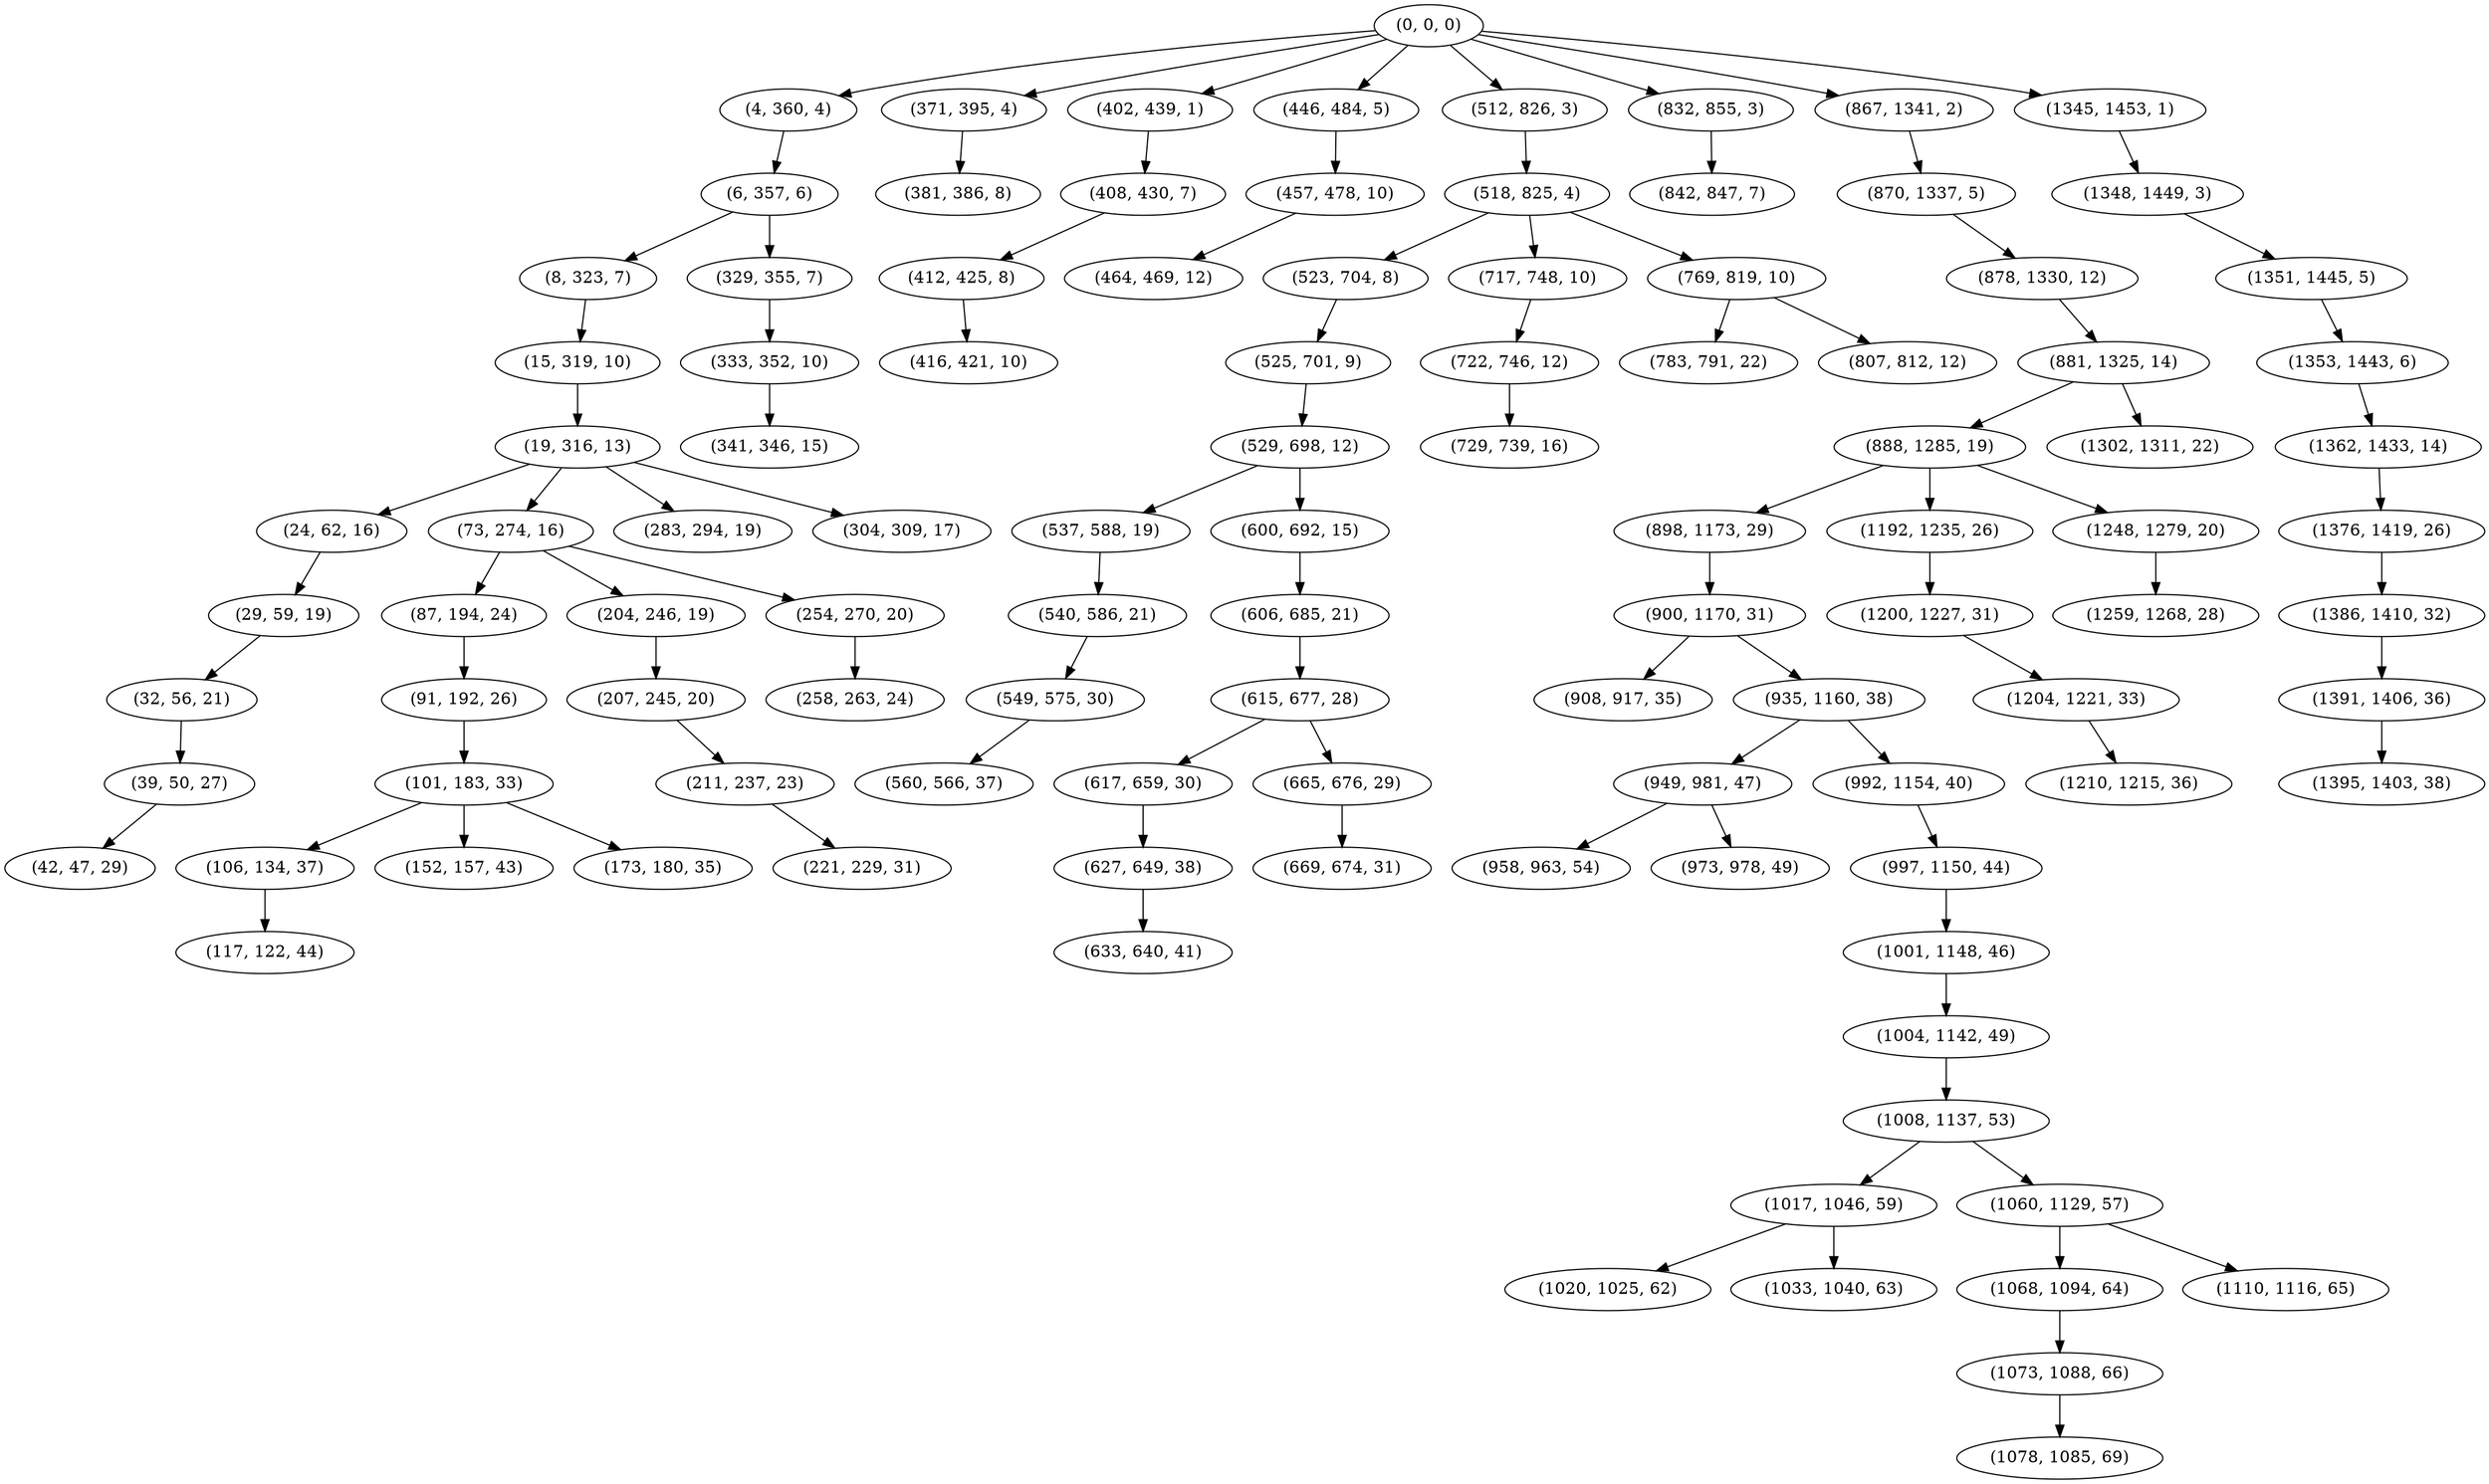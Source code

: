 digraph tree {
    "(0, 0, 0)";
    "(4, 360, 4)";
    "(6, 357, 6)";
    "(8, 323, 7)";
    "(15, 319, 10)";
    "(19, 316, 13)";
    "(24, 62, 16)";
    "(29, 59, 19)";
    "(32, 56, 21)";
    "(39, 50, 27)";
    "(42, 47, 29)";
    "(73, 274, 16)";
    "(87, 194, 24)";
    "(91, 192, 26)";
    "(101, 183, 33)";
    "(106, 134, 37)";
    "(117, 122, 44)";
    "(152, 157, 43)";
    "(173, 180, 35)";
    "(204, 246, 19)";
    "(207, 245, 20)";
    "(211, 237, 23)";
    "(221, 229, 31)";
    "(254, 270, 20)";
    "(258, 263, 24)";
    "(283, 294, 19)";
    "(304, 309, 17)";
    "(329, 355, 7)";
    "(333, 352, 10)";
    "(341, 346, 15)";
    "(371, 395, 4)";
    "(381, 386, 8)";
    "(402, 439, 1)";
    "(408, 430, 7)";
    "(412, 425, 8)";
    "(416, 421, 10)";
    "(446, 484, 5)";
    "(457, 478, 10)";
    "(464, 469, 12)";
    "(512, 826, 3)";
    "(518, 825, 4)";
    "(523, 704, 8)";
    "(525, 701, 9)";
    "(529, 698, 12)";
    "(537, 588, 19)";
    "(540, 586, 21)";
    "(549, 575, 30)";
    "(560, 566, 37)";
    "(600, 692, 15)";
    "(606, 685, 21)";
    "(615, 677, 28)";
    "(617, 659, 30)";
    "(627, 649, 38)";
    "(633, 640, 41)";
    "(665, 676, 29)";
    "(669, 674, 31)";
    "(717, 748, 10)";
    "(722, 746, 12)";
    "(729, 739, 16)";
    "(769, 819, 10)";
    "(783, 791, 22)";
    "(807, 812, 12)";
    "(832, 855, 3)";
    "(842, 847, 7)";
    "(867, 1341, 2)";
    "(870, 1337, 5)";
    "(878, 1330, 12)";
    "(881, 1325, 14)";
    "(888, 1285, 19)";
    "(898, 1173, 29)";
    "(900, 1170, 31)";
    "(908, 917, 35)";
    "(935, 1160, 38)";
    "(949, 981, 47)";
    "(958, 963, 54)";
    "(973, 978, 49)";
    "(992, 1154, 40)";
    "(997, 1150, 44)";
    "(1001, 1148, 46)";
    "(1004, 1142, 49)";
    "(1008, 1137, 53)";
    "(1017, 1046, 59)";
    "(1020, 1025, 62)";
    "(1033, 1040, 63)";
    "(1060, 1129, 57)";
    "(1068, 1094, 64)";
    "(1073, 1088, 66)";
    "(1078, 1085, 69)";
    "(1110, 1116, 65)";
    "(1192, 1235, 26)";
    "(1200, 1227, 31)";
    "(1204, 1221, 33)";
    "(1210, 1215, 36)";
    "(1248, 1279, 20)";
    "(1259, 1268, 28)";
    "(1302, 1311, 22)";
    "(1345, 1453, 1)";
    "(1348, 1449, 3)";
    "(1351, 1445, 5)";
    "(1353, 1443, 6)";
    "(1362, 1433, 14)";
    "(1376, 1419, 26)";
    "(1386, 1410, 32)";
    "(1391, 1406, 36)";
    "(1395, 1403, 38)";
    "(0, 0, 0)" -> "(4, 360, 4)";
    "(0, 0, 0)" -> "(371, 395, 4)";
    "(0, 0, 0)" -> "(402, 439, 1)";
    "(0, 0, 0)" -> "(446, 484, 5)";
    "(0, 0, 0)" -> "(512, 826, 3)";
    "(0, 0, 0)" -> "(832, 855, 3)";
    "(0, 0, 0)" -> "(867, 1341, 2)";
    "(0, 0, 0)" -> "(1345, 1453, 1)";
    "(4, 360, 4)" -> "(6, 357, 6)";
    "(6, 357, 6)" -> "(8, 323, 7)";
    "(6, 357, 6)" -> "(329, 355, 7)";
    "(8, 323, 7)" -> "(15, 319, 10)";
    "(15, 319, 10)" -> "(19, 316, 13)";
    "(19, 316, 13)" -> "(24, 62, 16)";
    "(19, 316, 13)" -> "(73, 274, 16)";
    "(19, 316, 13)" -> "(283, 294, 19)";
    "(19, 316, 13)" -> "(304, 309, 17)";
    "(24, 62, 16)" -> "(29, 59, 19)";
    "(29, 59, 19)" -> "(32, 56, 21)";
    "(32, 56, 21)" -> "(39, 50, 27)";
    "(39, 50, 27)" -> "(42, 47, 29)";
    "(73, 274, 16)" -> "(87, 194, 24)";
    "(73, 274, 16)" -> "(204, 246, 19)";
    "(73, 274, 16)" -> "(254, 270, 20)";
    "(87, 194, 24)" -> "(91, 192, 26)";
    "(91, 192, 26)" -> "(101, 183, 33)";
    "(101, 183, 33)" -> "(106, 134, 37)";
    "(101, 183, 33)" -> "(152, 157, 43)";
    "(101, 183, 33)" -> "(173, 180, 35)";
    "(106, 134, 37)" -> "(117, 122, 44)";
    "(204, 246, 19)" -> "(207, 245, 20)";
    "(207, 245, 20)" -> "(211, 237, 23)";
    "(211, 237, 23)" -> "(221, 229, 31)";
    "(254, 270, 20)" -> "(258, 263, 24)";
    "(329, 355, 7)" -> "(333, 352, 10)";
    "(333, 352, 10)" -> "(341, 346, 15)";
    "(371, 395, 4)" -> "(381, 386, 8)";
    "(402, 439, 1)" -> "(408, 430, 7)";
    "(408, 430, 7)" -> "(412, 425, 8)";
    "(412, 425, 8)" -> "(416, 421, 10)";
    "(446, 484, 5)" -> "(457, 478, 10)";
    "(457, 478, 10)" -> "(464, 469, 12)";
    "(512, 826, 3)" -> "(518, 825, 4)";
    "(518, 825, 4)" -> "(523, 704, 8)";
    "(518, 825, 4)" -> "(717, 748, 10)";
    "(518, 825, 4)" -> "(769, 819, 10)";
    "(523, 704, 8)" -> "(525, 701, 9)";
    "(525, 701, 9)" -> "(529, 698, 12)";
    "(529, 698, 12)" -> "(537, 588, 19)";
    "(529, 698, 12)" -> "(600, 692, 15)";
    "(537, 588, 19)" -> "(540, 586, 21)";
    "(540, 586, 21)" -> "(549, 575, 30)";
    "(549, 575, 30)" -> "(560, 566, 37)";
    "(600, 692, 15)" -> "(606, 685, 21)";
    "(606, 685, 21)" -> "(615, 677, 28)";
    "(615, 677, 28)" -> "(617, 659, 30)";
    "(615, 677, 28)" -> "(665, 676, 29)";
    "(617, 659, 30)" -> "(627, 649, 38)";
    "(627, 649, 38)" -> "(633, 640, 41)";
    "(665, 676, 29)" -> "(669, 674, 31)";
    "(717, 748, 10)" -> "(722, 746, 12)";
    "(722, 746, 12)" -> "(729, 739, 16)";
    "(769, 819, 10)" -> "(783, 791, 22)";
    "(769, 819, 10)" -> "(807, 812, 12)";
    "(832, 855, 3)" -> "(842, 847, 7)";
    "(867, 1341, 2)" -> "(870, 1337, 5)";
    "(870, 1337, 5)" -> "(878, 1330, 12)";
    "(878, 1330, 12)" -> "(881, 1325, 14)";
    "(881, 1325, 14)" -> "(888, 1285, 19)";
    "(881, 1325, 14)" -> "(1302, 1311, 22)";
    "(888, 1285, 19)" -> "(898, 1173, 29)";
    "(888, 1285, 19)" -> "(1192, 1235, 26)";
    "(888, 1285, 19)" -> "(1248, 1279, 20)";
    "(898, 1173, 29)" -> "(900, 1170, 31)";
    "(900, 1170, 31)" -> "(908, 917, 35)";
    "(900, 1170, 31)" -> "(935, 1160, 38)";
    "(935, 1160, 38)" -> "(949, 981, 47)";
    "(935, 1160, 38)" -> "(992, 1154, 40)";
    "(949, 981, 47)" -> "(958, 963, 54)";
    "(949, 981, 47)" -> "(973, 978, 49)";
    "(992, 1154, 40)" -> "(997, 1150, 44)";
    "(997, 1150, 44)" -> "(1001, 1148, 46)";
    "(1001, 1148, 46)" -> "(1004, 1142, 49)";
    "(1004, 1142, 49)" -> "(1008, 1137, 53)";
    "(1008, 1137, 53)" -> "(1017, 1046, 59)";
    "(1008, 1137, 53)" -> "(1060, 1129, 57)";
    "(1017, 1046, 59)" -> "(1020, 1025, 62)";
    "(1017, 1046, 59)" -> "(1033, 1040, 63)";
    "(1060, 1129, 57)" -> "(1068, 1094, 64)";
    "(1060, 1129, 57)" -> "(1110, 1116, 65)";
    "(1068, 1094, 64)" -> "(1073, 1088, 66)";
    "(1073, 1088, 66)" -> "(1078, 1085, 69)";
    "(1192, 1235, 26)" -> "(1200, 1227, 31)";
    "(1200, 1227, 31)" -> "(1204, 1221, 33)";
    "(1204, 1221, 33)" -> "(1210, 1215, 36)";
    "(1248, 1279, 20)" -> "(1259, 1268, 28)";
    "(1345, 1453, 1)" -> "(1348, 1449, 3)";
    "(1348, 1449, 3)" -> "(1351, 1445, 5)";
    "(1351, 1445, 5)" -> "(1353, 1443, 6)";
    "(1353, 1443, 6)" -> "(1362, 1433, 14)";
    "(1362, 1433, 14)" -> "(1376, 1419, 26)";
    "(1376, 1419, 26)" -> "(1386, 1410, 32)";
    "(1386, 1410, 32)" -> "(1391, 1406, 36)";
    "(1391, 1406, 36)" -> "(1395, 1403, 38)";
}
